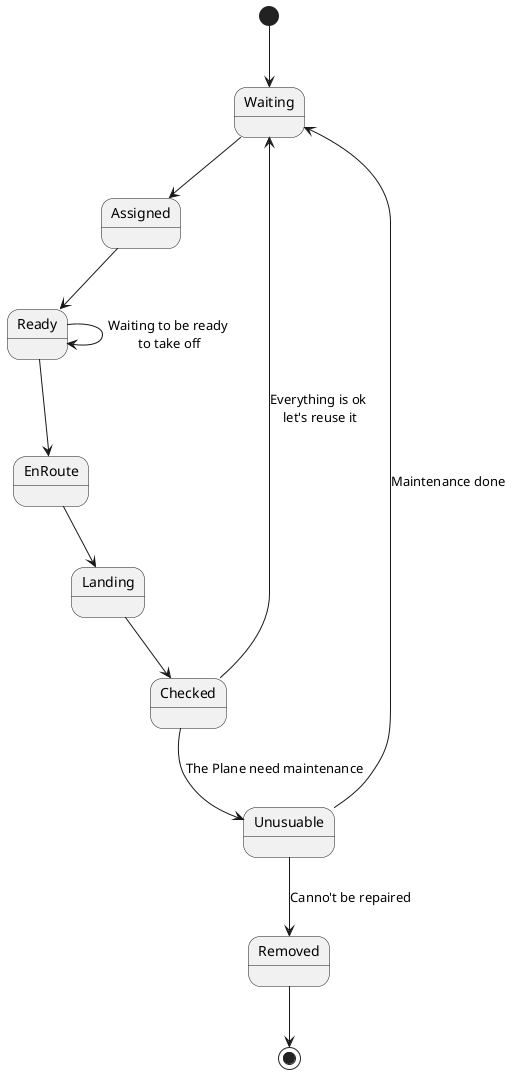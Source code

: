 ' The airplanes should go through multiple different states.
' When planes are not in use for a flight they are usually waiting to be assigned.
' Once a plane is chosen to be used for a flight, they are assigned to that flight until the airplane is ready for take-off.
' While the plane is in the air and flying the state is termed ‘en route’.
' Once the plane has reached its destination, the plane has to change into a state of landing for the airport to prepare for its arrival.
' If maintenance is required the plane is unusable and if a mechanic decides that the plane cannot be repaired it is removed from the airport and disposed.
' Finally, once the plane has successfully landed, the plane is checked to see if it is ready to be assigned to a new flight or if maintenance is required.

@startuml


[*] --> Waiting
Waiting --> Assigned
Assigned --> Ready
Ready --> Ready: Waiting to be ready\n to take off
Ready --> EnRoute
EnRoute --> Landing
Landing --> Checked
Checked --> Waiting : Everything is ok\n let's reuse it
Checked --> Unusuable : The Plane need maintenance
Unusuable --> Waiting : Maintenance done
Unusuable --> Removed: Canno't be repaired
Removed --> [*]

@enduml
